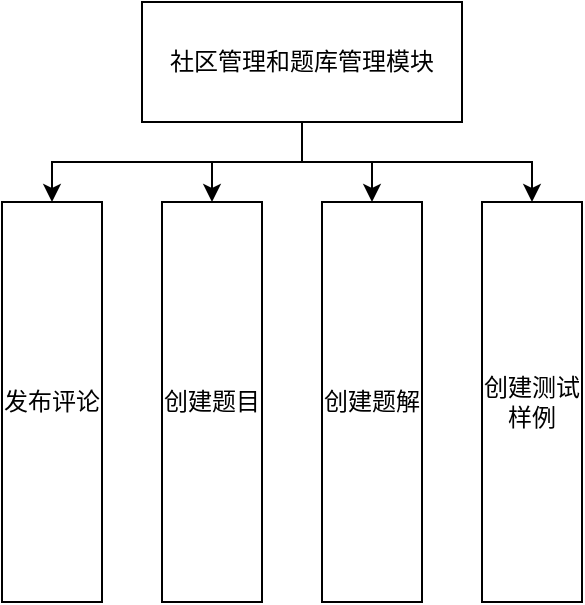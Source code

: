 <mxfile version="24.3.0" type="github">
  <diagram name="第 1 页" id="0G7jBZ04Df3SLAwByqEv">
    <mxGraphModel dx="1002" dy="535" grid="1" gridSize="10" guides="1" tooltips="1" connect="1" arrows="1" fold="1" page="1" pageScale="1" pageWidth="827" pageHeight="1169" math="0" shadow="0">
      <root>
        <mxCell id="0" />
        <mxCell id="1" parent="0" />
        <mxCell id="hM3rlB9nKsHv3tSzr7f3-7" style="edgeStyle=orthogonalEdgeStyle;rounded=0;orthogonalLoop=1;jettySize=auto;html=1;exitX=0.5;exitY=1;exitDx=0;exitDy=0;" edge="1" parent="1" source="hM3rlB9nKsHv3tSzr7f3-1" target="hM3rlB9nKsHv3tSzr7f3-3">
          <mxGeometry relative="1" as="geometry" />
        </mxCell>
        <mxCell id="hM3rlB9nKsHv3tSzr7f3-8" style="edgeStyle=orthogonalEdgeStyle;rounded=0;orthogonalLoop=1;jettySize=auto;html=1;exitX=0.5;exitY=1;exitDx=0;exitDy=0;entryX=0.5;entryY=0;entryDx=0;entryDy=0;" edge="1" parent="1" source="hM3rlB9nKsHv3tSzr7f3-1" target="hM3rlB9nKsHv3tSzr7f3-4">
          <mxGeometry relative="1" as="geometry" />
        </mxCell>
        <mxCell id="hM3rlB9nKsHv3tSzr7f3-9" style="edgeStyle=orthogonalEdgeStyle;rounded=0;orthogonalLoop=1;jettySize=auto;html=1;exitX=0.5;exitY=1;exitDx=0;exitDy=0;" edge="1" parent="1" source="hM3rlB9nKsHv3tSzr7f3-1" target="hM3rlB9nKsHv3tSzr7f3-5">
          <mxGeometry relative="1" as="geometry" />
        </mxCell>
        <mxCell id="hM3rlB9nKsHv3tSzr7f3-10" style="edgeStyle=orthogonalEdgeStyle;rounded=0;orthogonalLoop=1;jettySize=auto;html=1;exitX=0.5;exitY=1;exitDx=0;exitDy=0;entryX=0.5;entryY=0;entryDx=0;entryDy=0;" edge="1" parent="1" source="hM3rlB9nKsHv3tSzr7f3-1" target="hM3rlB9nKsHv3tSzr7f3-6">
          <mxGeometry relative="1" as="geometry" />
        </mxCell>
        <mxCell id="hM3rlB9nKsHv3tSzr7f3-1" value="社区管理和题库管理模块" style="rounded=0;whiteSpace=wrap;html=1;" vertex="1" parent="1">
          <mxGeometry x="230" y="100" width="160" height="60" as="geometry" />
        </mxCell>
        <mxCell id="hM3rlB9nKsHv3tSzr7f3-3" value="发布评论" style="whiteSpace=wrap;html=1;" vertex="1" parent="1">
          <mxGeometry x="160" y="200" width="50" height="200" as="geometry" />
        </mxCell>
        <mxCell id="hM3rlB9nKsHv3tSzr7f3-4" value="创建题目" style="whiteSpace=wrap;html=1;" vertex="1" parent="1">
          <mxGeometry x="240" y="200" width="50" height="200" as="geometry" />
        </mxCell>
        <mxCell id="hM3rlB9nKsHv3tSzr7f3-5" value="创建题解" style="whiteSpace=wrap;html=1;" vertex="1" parent="1">
          <mxGeometry x="320" y="200" width="50" height="200" as="geometry" />
        </mxCell>
        <mxCell id="hM3rlB9nKsHv3tSzr7f3-6" value="创建测试样例" style="whiteSpace=wrap;html=1;" vertex="1" parent="1">
          <mxGeometry x="400" y="200" width="50" height="200" as="geometry" />
        </mxCell>
      </root>
    </mxGraphModel>
  </diagram>
</mxfile>
